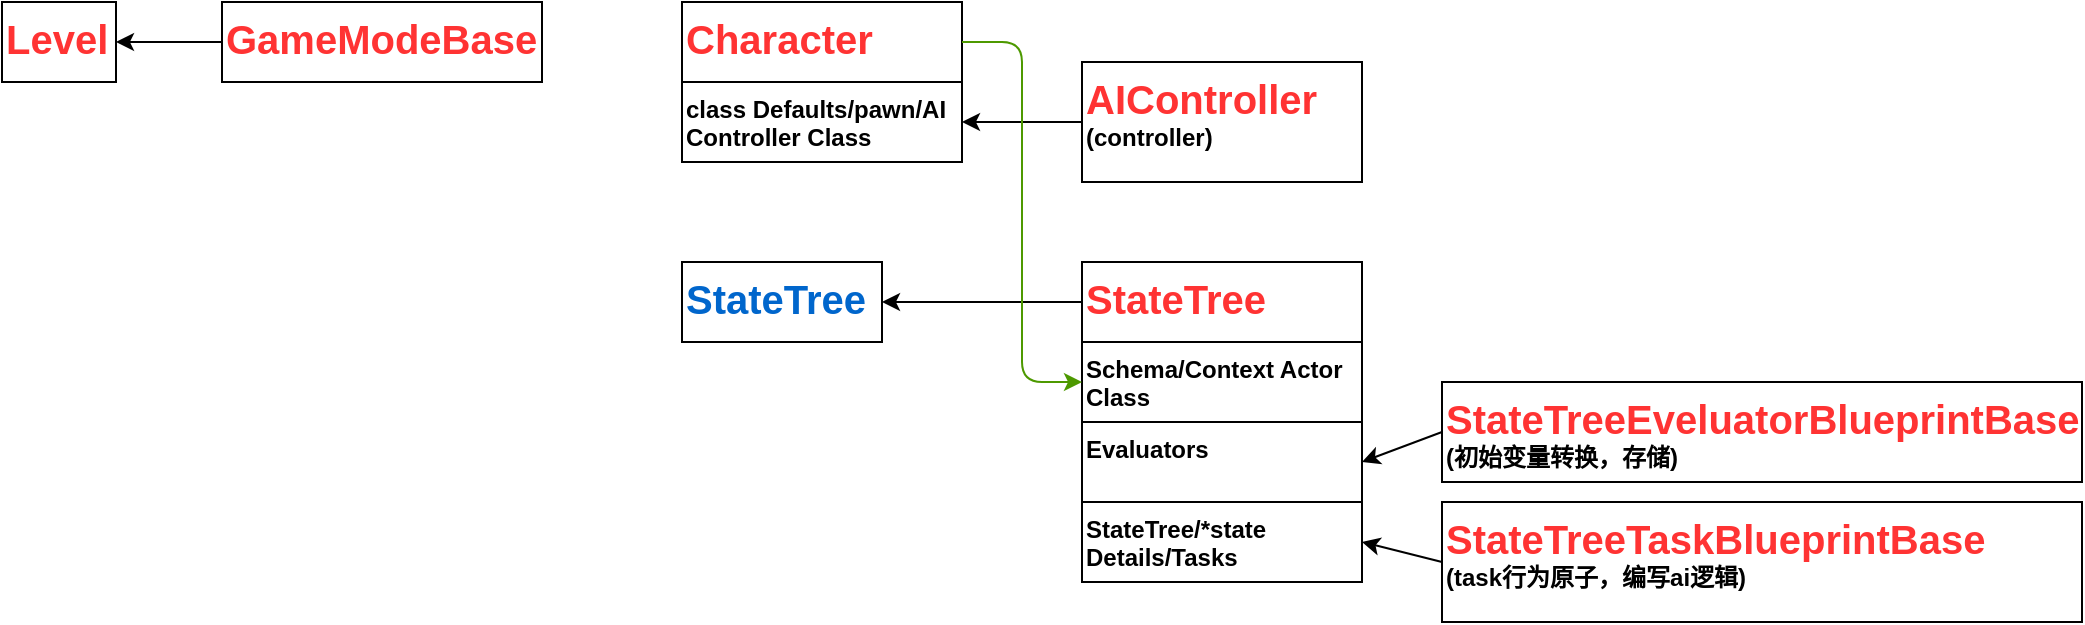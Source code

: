 <mxfile version="14.1.8" type="device"><diagram id="UlIwIDZaebNv2VzOSGo1" name="Portrait3D"><mxGraphModel dx="1913" dy="918" grid="1" gridSize="10" guides="1" tooltips="1" connect="1" arrows="1" fold="1" page="1" pageScale="1" pageWidth="827" pageHeight="1169" math="0" shadow="0"><root><mxCell id="Cockm3daIbmfq8uAC5rr-0"/><mxCell id="Cockm3daIbmfq8uAC5rr-1" parent="Cockm3daIbmfq8uAC5rr-0"/><mxCell id="D-G3eRKfckKsmsTLQAYO-0" value="&lt;b&gt;&lt;span style=&quot;color: rgb(255 , 51 , 51) ; font-size: 20px&quot;&gt;Character&lt;/span&gt;&lt;br&gt;&lt;/b&gt;" style="text;whiteSpace=wrap;html=1;strokeColor=#000000;" parent="Cockm3daIbmfq8uAC5rr-1" vertex="1"><mxGeometry x="-470" y="50" width="140" height="40" as="geometry"/></mxCell><mxCell id="D-G3eRKfckKsmsTLQAYO-1" value="&lt;b&gt;&lt;span style=&quot;color: rgb(255 , 51 , 51) ; font-size: 20px&quot;&gt;AIController&lt;br&gt;&lt;/span&gt;&lt;/b&gt;&lt;b&gt;(controller)&lt;/b&gt;&lt;b&gt;&lt;br&gt;&lt;/b&gt;" style="text;whiteSpace=wrap;html=1;strokeColor=#000000;" parent="Cockm3daIbmfq8uAC5rr-1" vertex="1"><mxGeometry x="-270" y="80" width="140" height="60" as="geometry"/></mxCell><mxCell id="D-G3eRKfckKsmsTLQAYO-2" value="&lt;b&gt;&lt;span style=&quot;font-size: 20px;&quot;&gt;StateTree&lt;/span&gt;&lt;br&gt;&lt;/b&gt;" style="text;whiteSpace=wrap;html=1;strokeColor=#000000;fontColor=#0066CC;" parent="Cockm3daIbmfq8uAC5rr-1" vertex="1"><mxGeometry x="-470" y="180" width="100" height="40" as="geometry"/></mxCell><mxCell id="D-G3eRKfckKsmsTLQAYO-3" value="&lt;b&gt;&lt;span style=&quot;color: rgb(255 , 51 , 51) ; font-size: 20px&quot;&gt;StateTree&lt;/span&gt;&lt;br&gt;&lt;/b&gt;" style="text;whiteSpace=wrap;html=1;strokeColor=#000000;" parent="Cockm3daIbmfq8uAC5rr-1" vertex="1"><mxGeometry x="-270" y="180" width="140" height="40" as="geometry"/></mxCell><mxCell id="D-G3eRKfckKsmsTLQAYO-4" value="&lt;b&gt;class Defaults/pawn/AI Controller Class&lt;/b&gt;&lt;b&gt;&lt;br&gt;&lt;/b&gt;" style="text;whiteSpace=wrap;html=1;strokeColor=#000000;" parent="Cockm3daIbmfq8uAC5rr-1" vertex="1"><mxGeometry x="-470" y="90" width="140" height="40" as="geometry"/></mxCell><mxCell id="D-G3eRKfckKsmsTLQAYO-5" value="" style="endArrow=classic;html=1;fontColor=#0066CC;exitX=0;exitY=0.5;exitDx=0;exitDy=0;entryX=1;entryY=0.5;entryDx=0;entryDy=0;" parent="Cockm3daIbmfq8uAC5rr-1" source="D-G3eRKfckKsmsTLQAYO-1" target="D-G3eRKfckKsmsTLQAYO-4" edge="1"><mxGeometry width="50" height="50" relative="1" as="geometry"><mxPoint x="-230" y="70" as="sourcePoint"/><mxPoint x="-180" y="20" as="targetPoint"/></mxGeometry></mxCell><mxCell id="D-G3eRKfckKsmsTLQAYO-6" value="&lt;b&gt;Schema/Context Actor Class&lt;/b&gt;&lt;b&gt;&lt;br&gt;&lt;/b&gt;" style="text;whiteSpace=wrap;html=1;strokeColor=#000000;" parent="Cockm3daIbmfq8uAC5rr-1" vertex="1"><mxGeometry x="-270" y="220" width="140" height="40" as="geometry"/></mxCell><mxCell id="D-G3eRKfckKsmsTLQAYO-7" value="" style="endArrow=classic;html=1;fontColor=#0066CC;exitX=0;exitY=0.5;exitDx=0;exitDy=0;entryX=1;entryY=0.5;entryDx=0;entryDy=0;" parent="Cockm3daIbmfq8uAC5rr-1" source="D-G3eRKfckKsmsTLQAYO-3" target="D-G3eRKfckKsmsTLQAYO-2" edge="1"><mxGeometry width="50" height="50" relative="1" as="geometry"><mxPoint x="-270" y="120" as="sourcePoint"/><mxPoint x="-320" y="120" as="targetPoint"/></mxGeometry></mxCell><mxCell id="D-G3eRKfckKsmsTLQAYO-8" value="" style="endArrow=classic;html=1;fontColor=#0066CC;exitX=1;exitY=0.5;exitDx=0;exitDy=0;entryX=0;entryY=0.5;entryDx=0;entryDy=0;strokeColor=#4D9900;" parent="Cockm3daIbmfq8uAC5rr-1" source="D-G3eRKfckKsmsTLQAYO-0" target="D-G3eRKfckKsmsTLQAYO-6" edge="1"><mxGeometry width="50" height="50" relative="1" as="geometry"><mxPoint x="-260" y="210" as="sourcePoint"/><mxPoint x="-360" y="210" as="targetPoint"/><Array as="points"><mxPoint x="-300" y="70"/><mxPoint x="-300" y="240"/></Array></mxGeometry></mxCell><mxCell id="D-G3eRKfckKsmsTLQAYO-9" value="&lt;b&gt;&lt;span style=&quot;color: rgb(255 , 51 , 51) ; font-size: 20px&quot;&gt;StateTreeEveluatorBlueprintBase&lt;br&gt;&lt;/span&gt;&lt;/b&gt;&lt;b&gt;(初始变量转换，存储)&lt;/b&gt;&lt;b&gt;&lt;br&gt;&lt;/b&gt;" style="text;whiteSpace=wrap;html=1;strokeColor=#000000;" parent="Cockm3daIbmfq8uAC5rr-1" vertex="1"><mxGeometry x="-90" y="240" width="320" height="50" as="geometry"/></mxCell><mxCell id="D-G3eRKfckKsmsTLQAYO-10" value="&lt;b&gt;Evaluators&lt;/b&gt;&lt;b&gt;&lt;br&gt;&lt;/b&gt;" style="text;whiteSpace=wrap;html=1;strokeColor=#000000;" parent="Cockm3daIbmfq8uAC5rr-1" vertex="1"><mxGeometry x="-270" y="260" width="140" height="40" as="geometry"/></mxCell><mxCell id="D-G3eRKfckKsmsTLQAYO-11" value="" style="endArrow=classic;html=1;fontColor=#0066CC;exitX=0;exitY=0.5;exitDx=0;exitDy=0;entryX=1;entryY=0.5;entryDx=0;entryDy=0;" parent="Cockm3daIbmfq8uAC5rr-1" source="D-G3eRKfckKsmsTLQAYO-9" target="D-G3eRKfckKsmsTLQAYO-10" edge="1"><mxGeometry width="50" height="50" relative="1" as="geometry"><mxPoint x="-260" y="120" as="sourcePoint"/><mxPoint x="-320" y="120" as="targetPoint"/></mxGeometry></mxCell><mxCell id="D-G3eRKfckKsmsTLQAYO-12" value="&lt;b&gt;StateTree/*state&lt;br&gt;&lt;/b&gt;&lt;b&gt;Details/Tasks&lt;br&gt;&lt;/b&gt;" style="text;whiteSpace=wrap;html=1;strokeColor=#000000;" parent="Cockm3daIbmfq8uAC5rr-1" vertex="1"><mxGeometry x="-270" y="300" width="140" height="40" as="geometry"/></mxCell><mxCell id="D-G3eRKfckKsmsTLQAYO-13" value="&lt;b&gt;&lt;span style=&quot;color: rgb(255 , 51 , 51) ; font-size: 20px&quot;&gt;StateTreeTaskBlueprintBase&lt;br&gt;&lt;/span&gt;&lt;/b&gt;&lt;b&gt;(task行为原子，编写ai逻辑)&lt;/b&gt;&lt;b&gt;&lt;br&gt;&lt;/b&gt;" style="text;whiteSpace=wrap;html=1;strokeColor=#000000;" parent="Cockm3daIbmfq8uAC5rr-1" vertex="1"><mxGeometry x="-90" y="300" width="320" height="60" as="geometry"/></mxCell><mxCell id="D-G3eRKfckKsmsTLQAYO-14" value="" style="endArrow=classic;html=1;fontColor=#0066CC;exitX=0;exitY=0.5;exitDx=0;exitDy=0;entryX=1;entryY=0.5;entryDx=0;entryDy=0;" parent="Cockm3daIbmfq8uAC5rr-1" source="D-G3eRKfckKsmsTLQAYO-13" target="D-G3eRKfckKsmsTLQAYO-12" edge="1"><mxGeometry width="50" height="50" relative="1" as="geometry"><mxPoint x="-80" y="270" as="sourcePoint"/><mxPoint x="-120" y="290" as="targetPoint"/></mxGeometry></mxCell><mxCell id="W8t1aohzD1z3aLw5VmyB-0" value="&lt;b&gt;&lt;span style=&quot;color: rgb(255 , 51 , 51) ; font-size: 20px&quot;&gt;GameModeBase&lt;/span&gt;&lt;br&gt;&lt;/b&gt;" style="text;whiteSpace=wrap;html=1;strokeColor=#000000;" vertex="1" parent="Cockm3daIbmfq8uAC5rr-1"><mxGeometry x="-700" y="50" width="160" height="40" as="geometry"/></mxCell><mxCell id="W8t1aohzD1z3aLw5VmyB-1" value="&lt;b&gt;&lt;span style=&quot;color: rgb(255 , 51 , 51) ; font-size: 20px&quot;&gt;Level&lt;/span&gt;&lt;br&gt;&lt;/b&gt;" style="text;whiteSpace=wrap;html=1;strokeColor=#000000;" vertex="1" parent="Cockm3daIbmfq8uAC5rr-1"><mxGeometry x="-810" y="50" width="57" height="40" as="geometry"/></mxCell><mxCell id="W8t1aohzD1z3aLw5VmyB-2" value="" style="endArrow=classic;html=1;fontColor=#0066CC;exitX=0;exitY=0.5;exitDx=0;exitDy=0;entryX=1;entryY=0.5;entryDx=0;entryDy=0;" edge="1" parent="Cockm3daIbmfq8uAC5rr-1" source="W8t1aohzD1z3aLw5VmyB-0" target="W8t1aohzD1z3aLw5VmyB-1"><mxGeometry width="50" height="50" relative="1" as="geometry"><mxPoint x="-260" y="120" as="sourcePoint"/><mxPoint x="-320" y="120" as="targetPoint"/></mxGeometry></mxCell></root></mxGraphModel></diagram></mxfile>